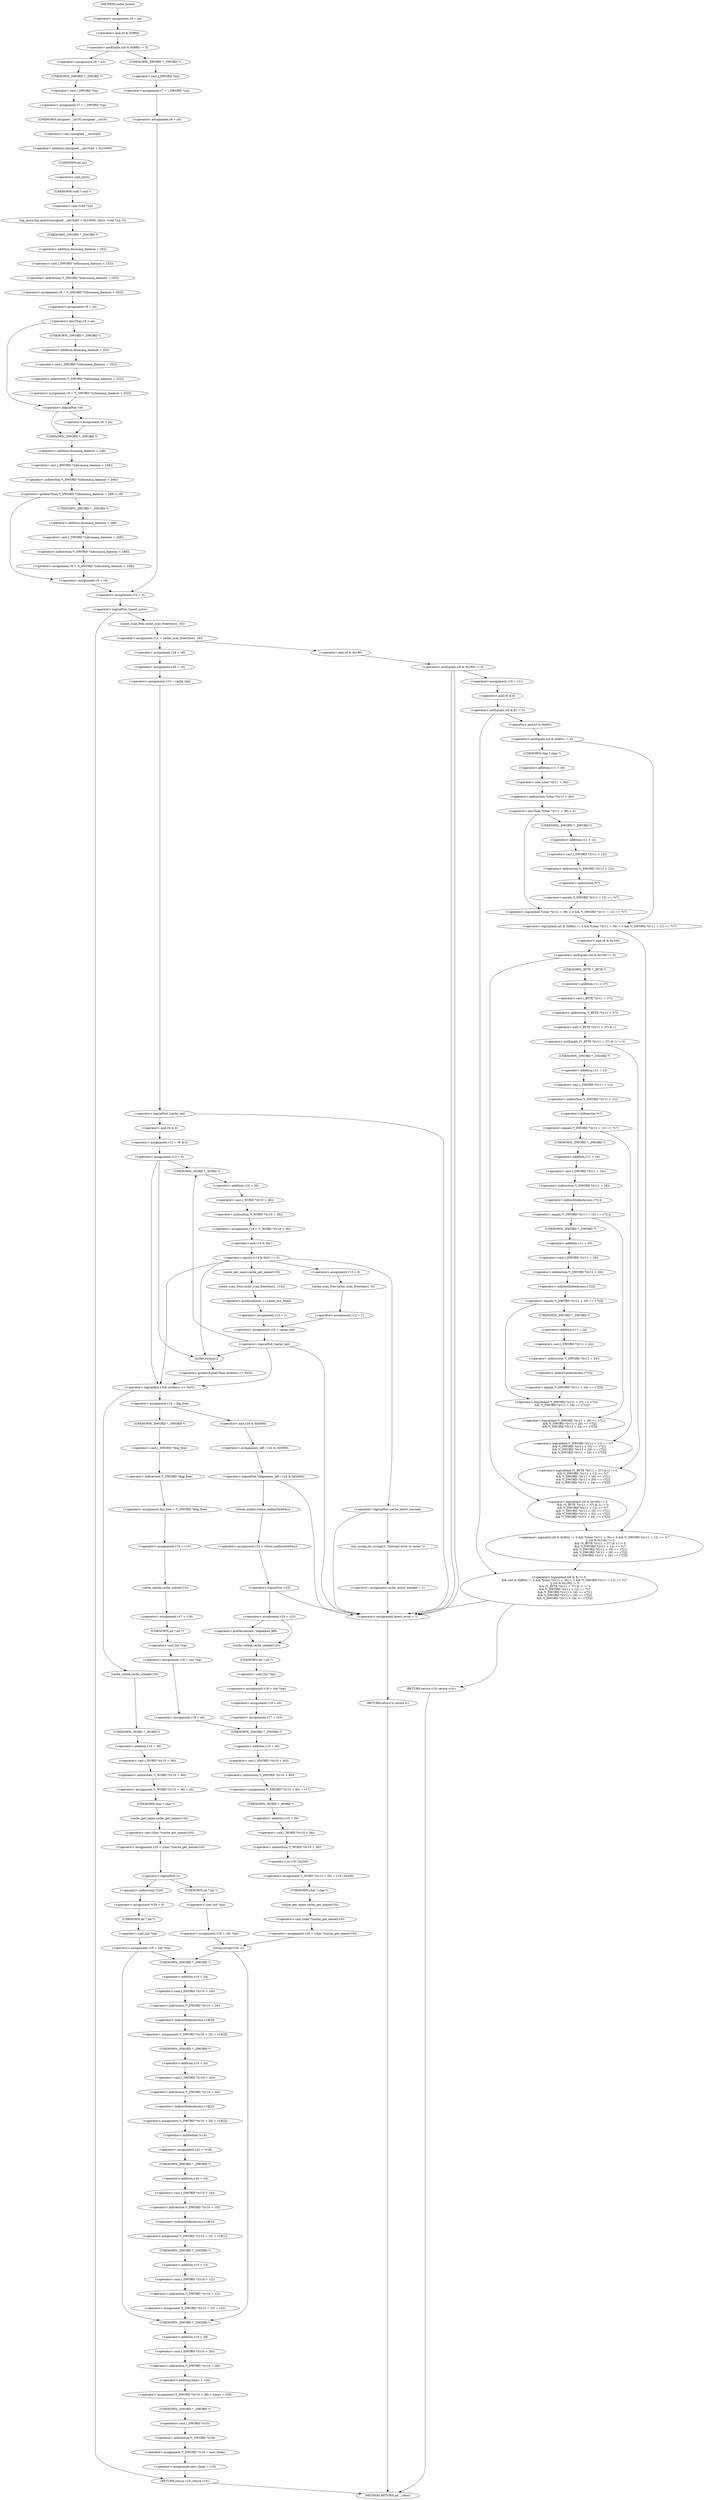 digraph cache_insert {  
"1000150" [label = "(<operator>.assignment,v5 = a4)" ]
"1000154" [label = "(<operator>.notEquals,(a5 & 0x980) != 0)" ]
"1000155" [label = "(<operator>.and,a5 & 0x980)" ]
"1000160" [label = "(<operator>.assignment,v6 = a5)" ]
"1000163" [label = "(<operator>.assignment,v7 = (_DWORD *)cp)" ]
"1000165" [label = "(<operator>.cast,(_DWORD *)cp)" ]
"1000166" [label = "(UNKNOWN,_DWORD *,_DWORD *)" ]
"1000168" [label = "(log_query,log_query((unsigned __int16)a5 + 0x10000, (int)s, (void *)cp, 0))" ]
"1000169" [label = "(<operator>.addition,(unsigned __int16)a5 + 0x10000)" ]
"1000170" [label = "(<operator>.cast,(unsigned __int16)a5)" ]
"1000171" [label = "(UNKNOWN,unsigned __int16,unsigned __int16)" ]
"1000174" [label = "(<operator>.cast,(int)s)" ]
"1000175" [label = "(UNKNOWN,int,int)" ]
"1000177" [label = "(<operator>.cast,(void *)cp)" ]
"1000178" [label = "(UNKNOWN,void *,void *)" ]
"1000181" [label = "(<operator>.assignment,v8 = *(_DWORD *)(dnsmasq_daemon + 252))" ]
"1000183" [label = "(<operator>.indirection,*(_DWORD *)(dnsmasq_daemon + 252))" ]
"1000184" [label = "(<operator>.cast,(_DWORD *)(dnsmasq_daemon + 252))" ]
"1000185" [label = "(UNKNOWN,_DWORD *,_DWORD *)" ]
"1000186" [label = "(<operator>.addition,dnsmasq_daemon + 252)" ]
"1000189" [label = "(<operator>.assignment,v9 = a4)" ]
"1000193" [label = "(<operator>.lessThan,v8 < a4)" ]
"1000196" [label = "(<operator>.assignment,v9 = *(_DWORD *)(dnsmasq_daemon + 252))" ]
"1000198" [label = "(<operator>.indirection,*(_DWORD *)(dnsmasq_daemon + 252))" ]
"1000199" [label = "(<operator>.cast,(_DWORD *)(dnsmasq_daemon + 252))" ]
"1000200" [label = "(UNKNOWN,_DWORD *,_DWORD *)" ]
"1000201" [label = "(<operator>.addition,dnsmasq_daemon + 252)" ]
"1000205" [label = "(<operator>.logicalNot,!v8)" ]
"1000207" [label = "(<operator>.assignment,v9 = a4)" ]
"1000211" [label = "(<operator>.greaterThan,*(_DWORD *)(dnsmasq_daemon + 248) > v9)" ]
"1000212" [label = "(<operator>.indirection,*(_DWORD *)(dnsmasq_daemon + 248))" ]
"1000213" [label = "(<operator>.cast,(_DWORD *)(dnsmasq_daemon + 248))" ]
"1000214" [label = "(UNKNOWN,_DWORD *,_DWORD *)" ]
"1000215" [label = "(<operator>.addition,dnsmasq_daemon + 248)" ]
"1000219" [label = "(<operator>.assignment,v9 = *(_DWORD *)(dnsmasq_daemon + 248))" ]
"1000221" [label = "(<operator>.indirection,*(_DWORD *)(dnsmasq_daemon + 248))" ]
"1000222" [label = "(<operator>.cast,(_DWORD *)(dnsmasq_daemon + 248))" ]
"1000223" [label = "(UNKNOWN,_DWORD *,_DWORD *)" ]
"1000224" [label = "(<operator>.addition,dnsmasq_daemon + 248)" ]
"1000227" [label = "(<operator>.assignment,v5 = v9)" ]
"1000232" [label = "(<operator>.assignment,v7 = (_DWORD *)cp)" ]
"1000234" [label = "(<operator>.cast,(_DWORD *)cp)" ]
"1000235" [label = "(UNKNOWN,_DWORD *,_DWORD *)" ]
"1000237" [label = "(<operator>.assignment,v6 = a5)" ]
"1000240" [label = "(<operator>.assignment,v10 = 0)" ]
"1000244" [label = "(<operator>.logicalNot,!insert_error)" ]
"1000247" [label = "(<operator>.assignment,v11 = cache_scan_free(time1, v6))" ]
"1000249" [label = "(cache_scan_free,cache_scan_free(time1, v6))" ]
"1000256" [label = "(<operator>.notEquals,(v6 & 0x180) != 0)" ]
"1000257" [label = "(<operator>.and,v6 & 0x180)" ]
"1000265" [label = "(<operator>.assignment,v10 = v11)" ]
"1000269" [label = "(<operator>.logicalAnd,(v6 & 8) != 0\n            && ((a5 & 0x80u) != 0 && *(char *)(v11 + 36) < 0 && *(_DWORD *)(v11 + 12) == *v7\n             || (v6 & 0x100) != 0\n             && (*(_BYTE *)(v11 + 37) & 1) != 0\n             && *(_DWORD *)(v11 + 12) == *v7\n             && *(_DWORD *)(v11 + 16) == v7[1]\n             && *(_DWORD *)(v11 + 20) == v7[2]\n             && *(_DWORD *)(v11 + 24) == v7[3]))" ]
"1000270" [label = "(<operator>.notEquals,(v6 & 8) != 0)" ]
"1000271" [label = "(<operator>.and,v6 & 8)" ]
"1000275" [label = "(<operator>.logicalOr,(a5 & 0x80u) != 0 && *(char *)(v11 + 36) < 0 && *(_DWORD *)(v11 + 12) == *v7\n             || (v6 & 0x100) != 0\n             && (*(_BYTE *)(v11 + 37) & 1) != 0\n             && *(_DWORD *)(v11 + 12) == *v7\n             && *(_DWORD *)(v11 + 16) == v7[1]\n             && *(_DWORD *)(v11 + 20) == v7[2]\n             && *(_DWORD *)(v11 + 24) == v7[3])" ]
"1000276" [label = "(<operator>.logicalAnd,(a5 & 0x80u) != 0 && *(char *)(v11 + 36) < 0 && *(_DWORD *)(v11 + 12) == *v7)" ]
"1000277" [label = "(<operator>.notEquals,(a5 & 0x80u) != 0)" ]
"1000278" [label = "(<operator>.and,a5 & 0x80u)" ]
"1000282" [label = "(<operator>.logicalAnd,*(char *)(v11 + 36) < 0 && *(_DWORD *)(v11 + 12) == *v7)" ]
"1000283" [label = "(<operator>.lessThan,*(char *)(v11 + 36) < 0)" ]
"1000284" [label = "(<operator>.indirection,*(char *)(v11 + 36))" ]
"1000285" [label = "(<operator>.cast,(char *)(v11 + 36))" ]
"1000286" [label = "(UNKNOWN,char *,char *)" ]
"1000287" [label = "(<operator>.addition,v11 + 36)" ]
"1000291" [label = "(<operator>.equals,*(_DWORD *)(v11 + 12) == *v7)" ]
"1000292" [label = "(<operator>.indirection,*(_DWORD *)(v11 + 12))" ]
"1000293" [label = "(<operator>.cast,(_DWORD *)(v11 + 12))" ]
"1000294" [label = "(UNKNOWN,_DWORD *,_DWORD *)" ]
"1000295" [label = "(<operator>.addition,v11 + 12)" ]
"1000298" [label = "(<operator>.indirection,*v7)" ]
"1000300" [label = "(<operator>.logicalAnd,(v6 & 0x100) != 0\n             && (*(_BYTE *)(v11 + 37) & 1) != 0\n             && *(_DWORD *)(v11 + 12) == *v7\n             && *(_DWORD *)(v11 + 16) == v7[1]\n             && *(_DWORD *)(v11 + 20) == v7[2]\n             && *(_DWORD *)(v11 + 24) == v7[3])" ]
"1000301" [label = "(<operator>.notEquals,(v6 & 0x100) != 0)" ]
"1000302" [label = "(<operator>.and,v6 & 0x100)" ]
"1000306" [label = "(<operator>.logicalAnd,(*(_BYTE *)(v11 + 37) & 1) != 0\n             && *(_DWORD *)(v11 + 12) == *v7\n             && *(_DWORD *)(v11 + 16) == v7[1]\n             && *(_DWORD *)(v11 + 20) == v7[2]\n             && *(_DWORD *)(v11 + 24) == v7[3])" ]
"1000307" [label = "(<operator>.notEquals,(*(_BYTE *)(v11 + 37) & 1) != 0)" ]
"1000308" [label = "(<operator>.and,*(_BYTE *)(v11 + 37) & 1)" ]
"1000309" [label = "(<operator>.indirection,*(_BYTE *)(v11 + 37))" ]
"1000310" [label = "(<operator>.cast,(_BYTE *)(v11 + 37))" ]
"1000311" [label = "(UNKNOWN,_BYTE *,_BYTE *)" ]
"1000312" [label = "(<operator>.addition,v11 + 37)" ]
"1000317" [label = "(<operator>.logicalAnd,*(_DWORD *)(v11 + 12) == *v7\n             && *(_DWORD *)(v11 + 16) == v7[1]\n             && *(_DWORD *)(v11 + 20) == v7[2]\n             && *(_DWORD *)(v11 + 24) == v7[3])" ]
"1000318" [label = "(<operator>.equals,*(_DWORD *)(v11 + 12) == *v7)" ]
"1000319" [label = "(<operator>.indirection,*(_DWORD *)(v11 + 12))" ]
"1000320" [label = "(<operator>.cast,(_DWORD *)(v11 + 12))" ]
"1000321" [label = "(UNKNOWN,_DWORD *,_DWORD *)" ]
"1000322" [label = "(<operator>.addition,v11 + 12)" ]
"1000325" [label = "(<operator>.indirection,*v7)" ]
"1000327" [label = "(<operator>.logicalAnd,*(_DWORD *)(v11 + 16) == v7[1]\n             && *(_DWORD *)(v11 + 20) == v7[2]\n             && *(_DWORD *)(v11 + 24) == v7[3])" ]
"1000328" [label = "(<operator>.equals,*(_DWORD *)(v11 + 16) == v7[1])" ]
"1000329" [label = "(<operator>.indirection,*(_DWORD *)(v11 + 16))" ]
"1000330" [label = "(<operator>.cast,(_DWORD *)(v11 + 16))" ]
"1000331" [label = "(UNKNOWN,_DWORD *,_DWORD *)" ]
"1000332" [label = "(<operator>.addition,v11 + 16)" ]
"1000335" [label = "(<operator>.indirectIndexAccess,v7[1])" ]
"1000338" [label = "(<operator>.logicalAnd,*(_DWORD *)(v11 + 20) == v7[2]\n             && *(_DWORD *)(v11 + 24) == v7[3])" ]
"1000339" [label = "(<operator>.equals,*(_DWORD *)(v11 + 20) == v7[2])" ]
"1000340" [label = "(<operator>.indirection,*(_DWORD *)(v11 + 20))" ]
"1000341" [label = "(<operator>.cast,(_DWORD *)(v11 + 20))" ]
"1000342" [label = "(UNKNOWN,_DWORD *,_DWORD *)" ]
"1000343" [label = "(<operator>.addition,v11 + 20)" ]
"1000346" [label = "(<operator>.indirectIndexAccess,v7[2])" ]
"1000349" [label = "(<operator>.equals,*(_DWORD *)(v11 + 24) == v7[3])" ]
"1000350" [label = "(<operator>.indirection,*(_DWORD *)(v11 + 24))" ]
"1000351" [label = "(<operator>.cast,(_DWORD *)(v11 + 24))" ]
"1000352" [label = "(UNKNOWN,_DWORD *,_DWORD *)" ]
"1000353" [label = "(<operator>.addition,v11 + 24)" ]
"1000356" [label = "(<operator>.indirectIndexAccess,v7[3])" ]
"1000360" [label = "(RETURN,return v10;,return v10;)" ]
"1000363" [label = "(<operator>.assignment,insert_error = 1)" ]
"1000366" [label = "(RETURN,return 0;,return 0;)" ]
"1000368" [label = "(<operator>.assignment,v24 = v6)" ]
"1000371" [label = "(<operator>.assignment,v26 = v5)" ]
"1000374" [label = "(<operator>.assignment,v10 = cache_tail)" ]
"1000378" [label = "(<operator>.logicalNot,!cache_tail)" ]
"1000381" [label = "(<operator>.assignment,v12 = v6 & 4)" ]
"1000383" [label = "(<operator>.and,v6 & 4)" ]
"1000386" [label = "(<operator>.assignment,v13 = 0)" ]
"1000392" [label = "(<operator>.assignment,v14 = *(_WORD *)(v10 + 36))" ]
"1000394" [label = "(<operator>.indirection,*(_WORD *)(v10 + 36))" ]
"1000395" [label = "(<operator>.cast,(_WORD *)(v10 + 36))" ]
"1000396" [label = "(UNKNOWN,_WORD *,_WORD *)" ]
"1000397" [label = "(<operator>.addition,v10 + 36)" ]
"1000401" [label = "(<operator>.equals,(v14 & 0xC) == 0)" ]
"1000402" [label = "(<operator>.and,v14 & 0xC)" ]
"1000411" [label = "(<operator>.logicalNot,!cache_insert_warned)" ]
"1000414" [label = "(my_syslog,my_syslog(3, \"Internal error in cache.\"))" ]
"1000417" [label = "(<operator>.assignment,cache_insert_warned = 1)" ]
"1000424" [label = "(cache_get_name,cache_get_name(v10))" ]
"1000426" [label = "(cache_scan_free,cache_scan_free(time1, v14))" ]
"1000429" [label = "(<operator>.preIncrement,++cache_live_freed)" ]
"1000431" [label = "(<operator>.assignment,v13 = 1)" ]
"1000436" [label = "(<operator>.assignment,v13 = 0)" ]
"1000439" [label = "(cache_scan_free,cache_scan_free(time1, 0))" ]
"1000442" [label = "(<operator>.assignment,v12 = 1)" ]
"1000445" [label = "(<operator>.assignment,v10 = cache_tail)" ]
"1000449" [label = "(<operator>.logicalNot,!cache_tail)" ]
"1000453" [label = "(<operator>.logicalAnd,s && strlen(s) >= 0x32)" ]
"1000455" [label = "(<operator>.greaterEqualsThan,strlen(s) >= 0x32)" ]
"1000456" [label = "(strlen,strlen(s))" ]
"1000460" [label = "(<operator>.assignment,v15 = big_free)" ]
"1000466" [label = "(<operator>.assignment,big_free = *(_DWORD *)big_free)" ]
"1000468" [label = "(<operator>.indirection,*(_DWORD *)big_free)" ]
"1000469" [label = "(<operator>.cast,(_DWORD *)big_free)" ]
"1000470" [label = "(UNKNOWN,_DWORD *,_DWORD *)" ]
"1000472" [label = "(<operator>.assignment,v16 = v15)" ]
"1000475" [label = "(cache_unlink,cache_unlink(v10))" ]
"1000477" [label = "(<operator>.assignment,v17 = v16)" ]
"1000480" [label = "(<operator>.assignment,v18 = (int *)cp)" ]
"1000482" [label = "(<operator>.cast,(int *)cp)" ]
"1000483" [label = "(UNKNOWN,int *,int *)" ]
"1000485" [label = "(<operator>.assignment,v19 = a5)" ]
"1000491" [label = "(<operator>.logicalNot,!(bignames_left | v24 & 0x5000))" ]
"1000492" [label = "(<operator>.or,bignames_left | v24 & 0x5000)" ]
"1000494" [label = "(<operator>.and,v24 & 0x5000)" ]
"1000498" [label = "(<operator>.assignment,v23 = whine_malloc(0x404u))" ]
"1000500" [label = "(whine_malloc,whine_malloc(0x404u))" ]
"1000503" [label = "(<operator>.logicalNot,!v23)" ]
"1000506" [label = "(<operator>.assignment,v25 = v23)" ]
"1000511" [label = "(<operator>.preDecrement,--bignames_left)" ]
"1000513" [label = "(cache_unlink,cache_unlink(v10))" ]
"1000515" [label = "(<operator>.assignment,v18 = (int *)cp)" ]
"1000517" [label = "(<operator>.cast,(int *)cp)" ]
"1000518" [label = "(UNKNOWN,int *,int *)" ]
"1000520" [label = "(<operator>.assignment,v19 = a5)" ]
"1000523" [label = "(<operator>.assignment,v17 = v25)" ]
"1000526" [label = "(<operator>.assignment,*(_DWORD *)(v10 + 40) = v17)" ]
"1000527" [label = "(<operator>.indirection,*(_DWORD *)(v10 + 40))" ]
"1000528" [label = "(<operator>.cast,(_DWORD *)(v10 + 40))" ]
"1000529" [label = "(UNKNOWN,_DWORD *,_DWORD *)" ]
"1000530" [label = "(<operator>.addition,v10 + 40)" ]
"1000534" [label = "(<operator>.assignment,*(_WORD *)(v10 + 36) = v19 | 0x200)" ]
"1000535" [label = "(<operator>.indirection,*(_WORD *)(v10 + 36))" ]
"1000536" [label = "(<operator>.cast,(_WORD *)(v10 + 36))" ]
"1000537" [label = "(UNKNOWN,_WORD *,_WORD *)" ]
"1000538" [label = "(<operator>.addition,v10 + 36)" ]
"1000541" [label = "(<operator>.or,v19 | 0x200)" ]
"1000544" [label = "(<operator>.assignment,v20 = (char *)cache_get_name(v10))" ]
"1000546" [label = "(<operator>.cast,(char *)cache_get_name(v10))" ]
"1000547" [label = "(UNKNOWN,char *,char *)" ]
"1000548" [label = "(cache_get_name,cache_get_name(v10))" ]
"1000552" [label = "(cache_unlink,cache_unlink(v10))" ]
"1000554" [label = "(<operator>.assignment,*(_WORD *)(v10 + 36) = a5)" ]
"1000555" [label = "(<operator>.indirection,*(_WORD *)(v10 + 36))" ]
"1000556" [label = "(<operator>.cast,(_WORD *)(v10 + 36))" ]
"1000557" [label = "(UNKNOWN,_WORD *,_WORD *)" ]
"1000558" [label = "(<operator>.addition,v10 + 36)" ]
"1000562" [label = "(<operator>.assignment,v20 = (char *)cache_get_name(v10))" ]
"1000564" [label = "(<operator>.cast,(char *)cache_get_name(v10))" ]
"1000565" [label = "(UNKNOWN,char *,char *)" ]
"1000566" [label = "(cache_get_name,cache_get_name(v10))" ]
"1000569" [label = "(<operator>.logicalNot,!s)" ]
"1000572" [label = "(<operator>.assignment,*v20 = 0)" ]
"1000573" [label = "(<operator>.indirection,*v20)" ]
"1000576" [label = "(<operator>.assignment,v18 = (int *)cp)" ]
"1000578" [label = "(<operator>.cast,(int *)cp)" ]
"1000579" [label = "(UNKNOWN,int *,int *)" ]
"1000582" [label = "(<operator>.assignment,v18 = (int *)cp)" ]
"1000584" [label = "(<operator>.cast,(int *)cp)" ]
"1000585" [label = "(UNKNOWN,int *,int *)" ]
"1000587" [label = "(strcpy,strcpy(v20, s))" ]
"1000594" [label = "(<operator>.assignment,*(_DWORD *)(v10 + 24) = v18[3])" ]
"1000595" [label = "(<operator>.indirection,*(_DWORD *)(v10 + 24))" ]
"1000596" [label = "(<operator>.cast,(_DWORD *)(v10 + 24))" ]
"1000597" [label = "(UNKNOWN,_DWORD *,_DWORD *)" ]
"1000598" [label = "(<operator>.addition,v10 + 24)" ]
"1000601" [label = "(<operator>.indirectIndexAccess,v18[3])" ]
"1000604" [label = "(<operator>.assignment,*(_DWORD *)(v10 + 20) = v18[2])" ]
"1000605" [label = "(<operator>.indirection,*(_DWORD *)(v10 + 20))" ]
"1000606" [label = "(<operator>.cast,(_DWORD *)(v10 + 20))" ]
"1000607" [label = "(UNKNOWN,_DWORD *,_DWORD *)" ]
"1000608" [label = "(<operator>.addition,v10 + 20)" ]
"1000611" [label = "(<operator>.indirectIndexAccess,v18[2])" ]
"1000614" [label = "(<operator>.assignment,v22 = *v18)" ]
"1000616" [label = "(<operator>.indirection,*v18)" ]
"1000618" [label = "(<operator>.assignment,*(_DWORD *)(v10 + 16) = v18[1])" ]
"1000619" [label = "(<operator>.indirection,*(_DWORD *)(v10 + 16))" ]
"1000620" [label = "(<operator>.cast,(_DWORD *)(v10 + 16))" ]
"1000621" [label = "(UNKNOWN,_DWORD *,_DWORD *)" ]
"1000622" [label = "(<operator>.addition,v10 + 16)" ]
"1000625" [label = "(<operator>.indirectIndexAccess,v18[1])" ]
"1000628" [label = "(<operator>.assignment,*(_DWORD *)(v10 + 12) = v22)" ]
"1000629" [label = "(<operator>.indirection,*(_DWORD *)(v10 + 12))" ]
"1000630" [label = "(<operator>.cast,(_DWORD *)(v10 + 12))" ]
"1000631" [label = "(UNKNOWN,_DWORD *,_DWORD *)" ]
"1000632" [label = "(<operator>.addition,v10 + 12)" ]
"1000636" [label = "(<operator>.assignment,*(_DWORD *)(v10 + 28) = time1 + v26)" ]
"1000637" [label = "(<operator>.indirection,*(_DWORD *)(v10 + 28))" ]
"1000638" [label = "(<operator>.cast,(_DWORD *)(v10 + 28))" ]
"1000639" [label = "(UNKNOWN,_DWORD *,_DWORD *)" ]
"1000640" [label = "(<operator>.addition,v10 + 28)" ]
"1000643" [label = "(<operator>.addition,time1 + v26)" ]
"1000646" [label = "(<operator>.assignment,*(_DWORD *)v10 = new_chain)" ]
"1000647" [label = "(<operator>.indirection,*(_DWORD *)v10)" ]
"1000648" [label = "(<operator>.cast,(_DWORD *)v10)" ]
"1000649" [label = "(UNKNOWN,_DWORD *,_DWORD *)" ]
"1000652" [label = "(<operator>.assignment,new_chain = v10)" ]
"1000655" [label = "(RETURN,return v10;,return v10;)" ]
"1000122" [label = "(METHOD,cache_insert)" ]
"1000657" [label = "(METHOD_RETURN,int __cdecl)" ]
  "1000150" -> "1000155" 
  "1000154" -> "1000160" 
  "1000154" -> "1000235" 
  "1000155" -> "1000154" 
  "1000160" -> "1000166" 
  "1000163" -> "1000171" 
  "1000165" -> "1000163" 
  "1000166" -> "1000165" 
  "1000168" -> "1000185" 
  "1000169" -> "1000175" 
  "1000170" -> "1000169" 
  "1000171" -> "1000170" 
  "1000174" -> "1000178" 
  "1000175" -> "1000174" 
  "1000177" -> "1000168" 
  "1000178" -> "1000177" 
  "1000181" -> "1000189" 
  "1000183" -> "1000181" 
  "1000184" -> "1000183" 
  "1000185" -> "1000186" 
  "1000186" -> "1000184" 
  "1000189" -> "1000193" 
  "1000193" -> "1000200" 
  "1000193" -> "1000205" 
  "1000196" -> "1000205" 
  "1000198" -> "1000196" 
  "1000199" -> "1000198" 
  "1000200" -> "1000201" 
  "1000201" -> "1000199" 
  "1000205" -> "1000214" 
  "1000205" -> "1000207" 
  "1000207" -> "1000214" 
  "1000211" -> "1000223" 
  "1000211" -> "1000227" 
  "1000212" -> "1000211" 
  "1000213" -> "1000212" 
  "1000214" -> "1000215" 
  "1000215" -> "1000213" 
  "1000219" -> "1000227" 
  "1000221" -> "1000219" 
  "1000222" -> "1000221" 
  "1000223" -> "1000224" 
  "1000224" -> "1000222" 
  "1000227" -> "1000240" 
  "1000232" -> "1000237" 
  "1000234" -> "1000232" 
  "1000235" -> "1000234" 
  "1000237" -> "1000240" 
  "1000240" -> "1000244" 
  "1000244" -> "1000249" 
  "1000244" -> "1000655" 
  "1000247" -> "1000257" 
  "1000247" -> "1000368" 
  "1000249" -> "1000247" 
  "1000256" -> "1000265" 
  "1000256" -> "1000363" 
  "1000256" -> "1000363" 
  "1000257" -> "1000256" 
  "1000265" -> "1000271" 
  "1000269" -> "1000360" 
  "1000269" -> "1000363" 
  "1000270" -> "1000269" 
  "1000270" -> "1000278" 
  "1000271" -> "1000270" 
  "1000275" -> "1000269" 
  "1000276" -> "1000275" 
  "1000276" -> "1000302" 
  "1000277" -> "1000286" 
  "1000277" -> "1000276" 
  "1000278" -> "1000277" 
  "1000282" -> "1000276" 
  "1000283" -> "1000294" 
  "1000283" -> "1000282" 
  "1000284" -> "1000283" 
  "1000285" -> "1000284" 
  "1000286" -> "1000287" 
  "1000287" -> "1000285" 
  "1000291" -> "1000282" 
  "1000292" -> "1000298" 
  "1000293" -> "1000292" 
  "1000294" -> "1000295" 
  "1000295" -> "1000293" 
  "1000298" -> "1000291" 
  "1000300" -> "1000275" 
  "1000301" -> "1000311" 
  "1000301" -> "1000300" 
  "1000302" -> "1000301" 
  "1000306" -> "1000300" 
  "1000307" -> "1000321" 
  "1000307" -> "1000306" 
  "1000308" -> "1000307" 
  "1000309" -> "1000308" 
  "1000310" -> "1000309" 
  "1000311" -> "1000312" 
  "1000312" -> "1000310" 
  "1000317" -> "1000306" 
  "1000318" -> "1000331" 
  "1000318" -> "1000317" 
  "1000319" -> "1000325" 
  "1000320" -> "1000319" 
  "1000321" -> "1000322" 
  "1000322" -> "1000320" 
  "1000325" -> "1000318" 
  "1000327" -> "1000317" 
  "1000328" -> "1000342" 
  "1000328" -> "1000327" 
  "1000329" -> "1000335" 
  "1000330" -> "1000329" 
  "1000331" -> "1000332" 
  "1000332" -> "1000330" 
  "1000335" -> "1000328" 
  "1000338" -> "1000327" 
  "1000339" -> "1000352" 
  "1000339" -> "1000338" 
  "1000340" -> "1000346" 
  "1000341" -> "1000340" 
  "1000342" -> "1000343" 
  "1000343" -> "1000341" 
  "1000346" -> "1000339" 
  "1000349" -> "1000338" 
  "1000350" -> "1000356" 
  "1000351" -> "1000350" 
  "1000352" -> "1000353" 
  "1000353" -> "1000351" 
  "1000356" -> "1000349" 
  "1000360" -> "1000657" 
  "1000363" -> "1000366" 
  "1000366" -> "1000657" 
  "1000368" -> "1000371" 
  "1000371" -> "1000374" 
  "1000374" -> "1000378" 
  "1000378" -> "1000363" 
  "1000378" -> "1000383" 
  "1000381" -> "1000386" 
  "1000383" -> "1000381" 
  "1000386" -> "1000396" 
  "1000386" -> "1000453" 
  "1000386" -> "1000456" 
  "1000392" -> "1000402" 
  "1000394" -> "1000392" 
  "1000395" -> "1000394" 
  "1000396" -> "1000397" 
  "1000397" -> "1000395" 
  "1000401" -> "1000453" 
  "1000401" -> "1000456" 
  "1000401" -> "1000411" 
  "1000401" -> "1000424" 
  "1000401" -> "1000436" 
  "1000402" -> "1000401" 
  "1000411" -> "1000414" 
  "1000411" -> "1000363" 
  "1000414" -> "1000417" 
  "1000417" -> "1000363" 
  "1000424" -> "1000426" 
  "1000426" -> "1000429" 
  "1000429" -> "1000431" 
  "1000431" -> "1000445" 
  "1000436" -> "1000439" 
  "1000439" -> "1000442" 
  "1000442" -> "1000445" 
  "1000445" -> "1000449" 
  "1000449" -> "1000396" 
  "1000449" -> "1000453" 
  "1000449" -> "1000456" 
  "1000449" -> "1000363" 
  "1000453" -> "1000460" 
  "1000453" -> "1000552" 
  "1000455" -> "1000453" 
  "1000456" -> "1000455" 
  "1000460" -> "1000470" 
  "1000460" -> "1000494" 
  "1000466" -> "1000472" 
  "1000468" -> "1000466" 
  "1000469" -> "1000468" 
  "1000470" -> "1000469" 
  "1000472" -> "1000475" 
  "1000475" -> "1000477" 
  "1000477" -> "1000483" 
  "1000480" -> "1000485" 
  "1000482" -> "1000480" 
  "1000483" -> "1000482" 
  "1000485" -> "1000529" 
  "1000491" -> "1000363" 
  "1000491" -> "1000500" 
  "1000492" -> "1000491" 
  "1000494" -> "1000492" 
  "1000498" -> "1000503" 
  "1000500" -> "1000498" 
  "1000503" -> "1000363" 
  "1000503" -> "1000506" 
  "1000506" -> "1000511" 
  "1000506" -> "1000513" 
  "1000511" -> "1000513" 
  "1000513" -> "1000518" 
  "1000515" -> "1000520" 
  "1000517" -> "1000515" 
  "1000518" -> "1000517" 
  "1000520" -> "1000523" 
  "1000523" -> "1000529" 
  "1000526" -> "1000537" 
  "1000527" -> "1000526" 
  "1000528" -> "1000527" 
  "1000529" -> "1000530" 
  "1000530" -> "1000528" 
  "1000534" -> "1000547" 
  "1000535" -> "1000541" 
  "1000536" -> "1000535" 
  "1000537" -> "1000538" 
  "1000538" -> "1000536" 
  "1000541" -> "1000534" 
  "1000544" -> "1000587" 
  "1000546" -> "1000544" 
  "1000547" -> "1000548" 
  "1000548" -> "1000546" 
  "1000552" -> "1000557" 
  "1000554" -> "1000565" 
  "1000555" -> "1000554" 
  "1000556" -> "1000555" 
  "1000557" -> "1000558" 
  "1000558" -> "1000556" 
  "1000562" -> "1000569" 
  "1000564" -> "1000562" 
  "1000565" -> "1000566" 
  "1000566" -> "1000564" 
  "1000569" -> "1000573" 
  "1000569" -> "1000585" 
  "1000572" -> "1000579" 
  "1000573" -> "1000572" 
  "1000576" -> "1000597" 
  "1000576" -> "1000639" 
  "1000578" -> "1000576" 
  "1000579" -> "1000578" 
  "1000582" -> "1000587" 
  "1000584" -> "1000582" 
  "1000585" -> "1000584" 
  "1000587" -> "1000597" 
  "1000587" -> "1000639" 
  "1000594" -> "1000607" 
  "1000595" -> "1000601" 
  "1000596" -> "1000595" 
  "1000597" -> "1000598" 
  "1000598" -> "1000596" 
  "1000601" -> "1000594" 
  "1000604" -> "1000616" 
  "1000605" -> "1000611" 
  "1000606" -> "1000605" 
  "1000607" -> "1000608" 
  "1000608" -> "1000606" 
  "1000611" -> "1000604" 
  "1000614" -> "1000621" 
  "1000616" -> "1000614" 
  "1000618" -> "1000631" 
  "1000619" -> "1000625" 
  "1000620" -> "1000619" 
  "1000621" -> "1000622" 
  "1000622" -> "1000620" 
  "1000625" -> "1000618" 
  "1000628" -> "1000639" 
  "1000629" -> "1000628" 
  "1000630" -> "1000629" 
  "1000631" -> "1000632" 
  "1000632" -> "1000630" 
  "1000636" -> "1000649" 
  "1000637" -> "1000643" 
  "1000638" -> "1000637" 
  "1000639" -> "1000640" 
  "1000640" -> "1000638" 
  "1000643" -> "1000636" 
  "1000646" -> "1000652" 
  "1000647" -> "1000646" 
  "1000648" -> "1000647" 
  "1000649" -> "1000648" 
  "1000652" -> "1000655" 
  "1000655" -> "1000657" 
  "1000122" -> "1000150" 
}
